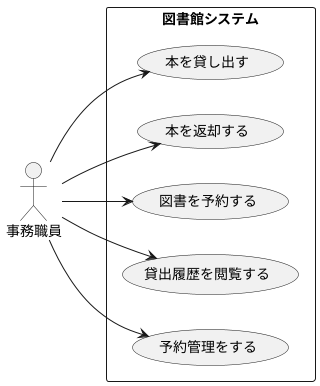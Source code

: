 @startuml
left to right direction
actor 事務職員

rectangle 図書館システム {
  usecase "本を貸し出す" as UC1
  usecase "本を返却する" as UC2
  usecase "図書を予約する" as UC3
  usecase "貸出履歴を閲覧する" as UC4
  usecase "予約管理をする" as UC5

}

事務職員 --> UC1
事務職員 --> UC2
事務職員 --> UC3
事務職員 --> UC4
事務職員 --> UC5

@enduml
